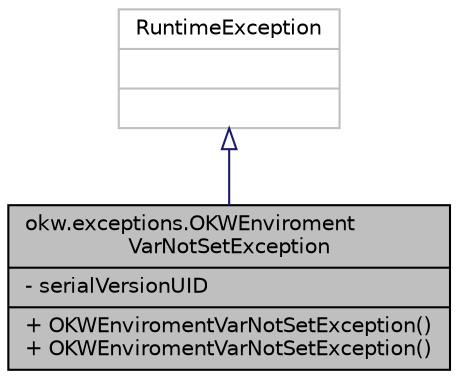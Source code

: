 digraph "okw.exceptions.OKWEnviromentVarNotSetException"
{
 // INTERACTIVE_SVG=YES
 // LATEX_PDF_SIZE
  edge [fontname="Helvetica",fontsize="10",labelfontname="Helvetica",labelfontsize="10"];
  node [fontname="Helvetica",fontsize="10",shape=record];
  Node1 [label="{okw.exceptions.OKWEnviroment\lVarNotSetException\n|- serialVersionUID\l|+ OKWEnviromentVarNotSetException()\l+ OKWEnviromentVarNotSetException()\l}",height=0.2,width=0.4,color="black", fillcolor="grey75", style="filled", fontcolor="black",tooltip="OKWNotAllowedValueException-Ausnahme wird ausgelöst, wenn ein gebener Wert nicht erlaubt ist."];
  Node2 -> Node1 [dir="back",color="midnightblue",fontsize="10",style="solid",arrowtail="onormal",fontname="Helvetica"];
  Node2 [label="{RuntimeException\n||}",height=0.2,width=0.4,color="grey75", fillcolor="white", style="filled",tooltip=" "];
}
